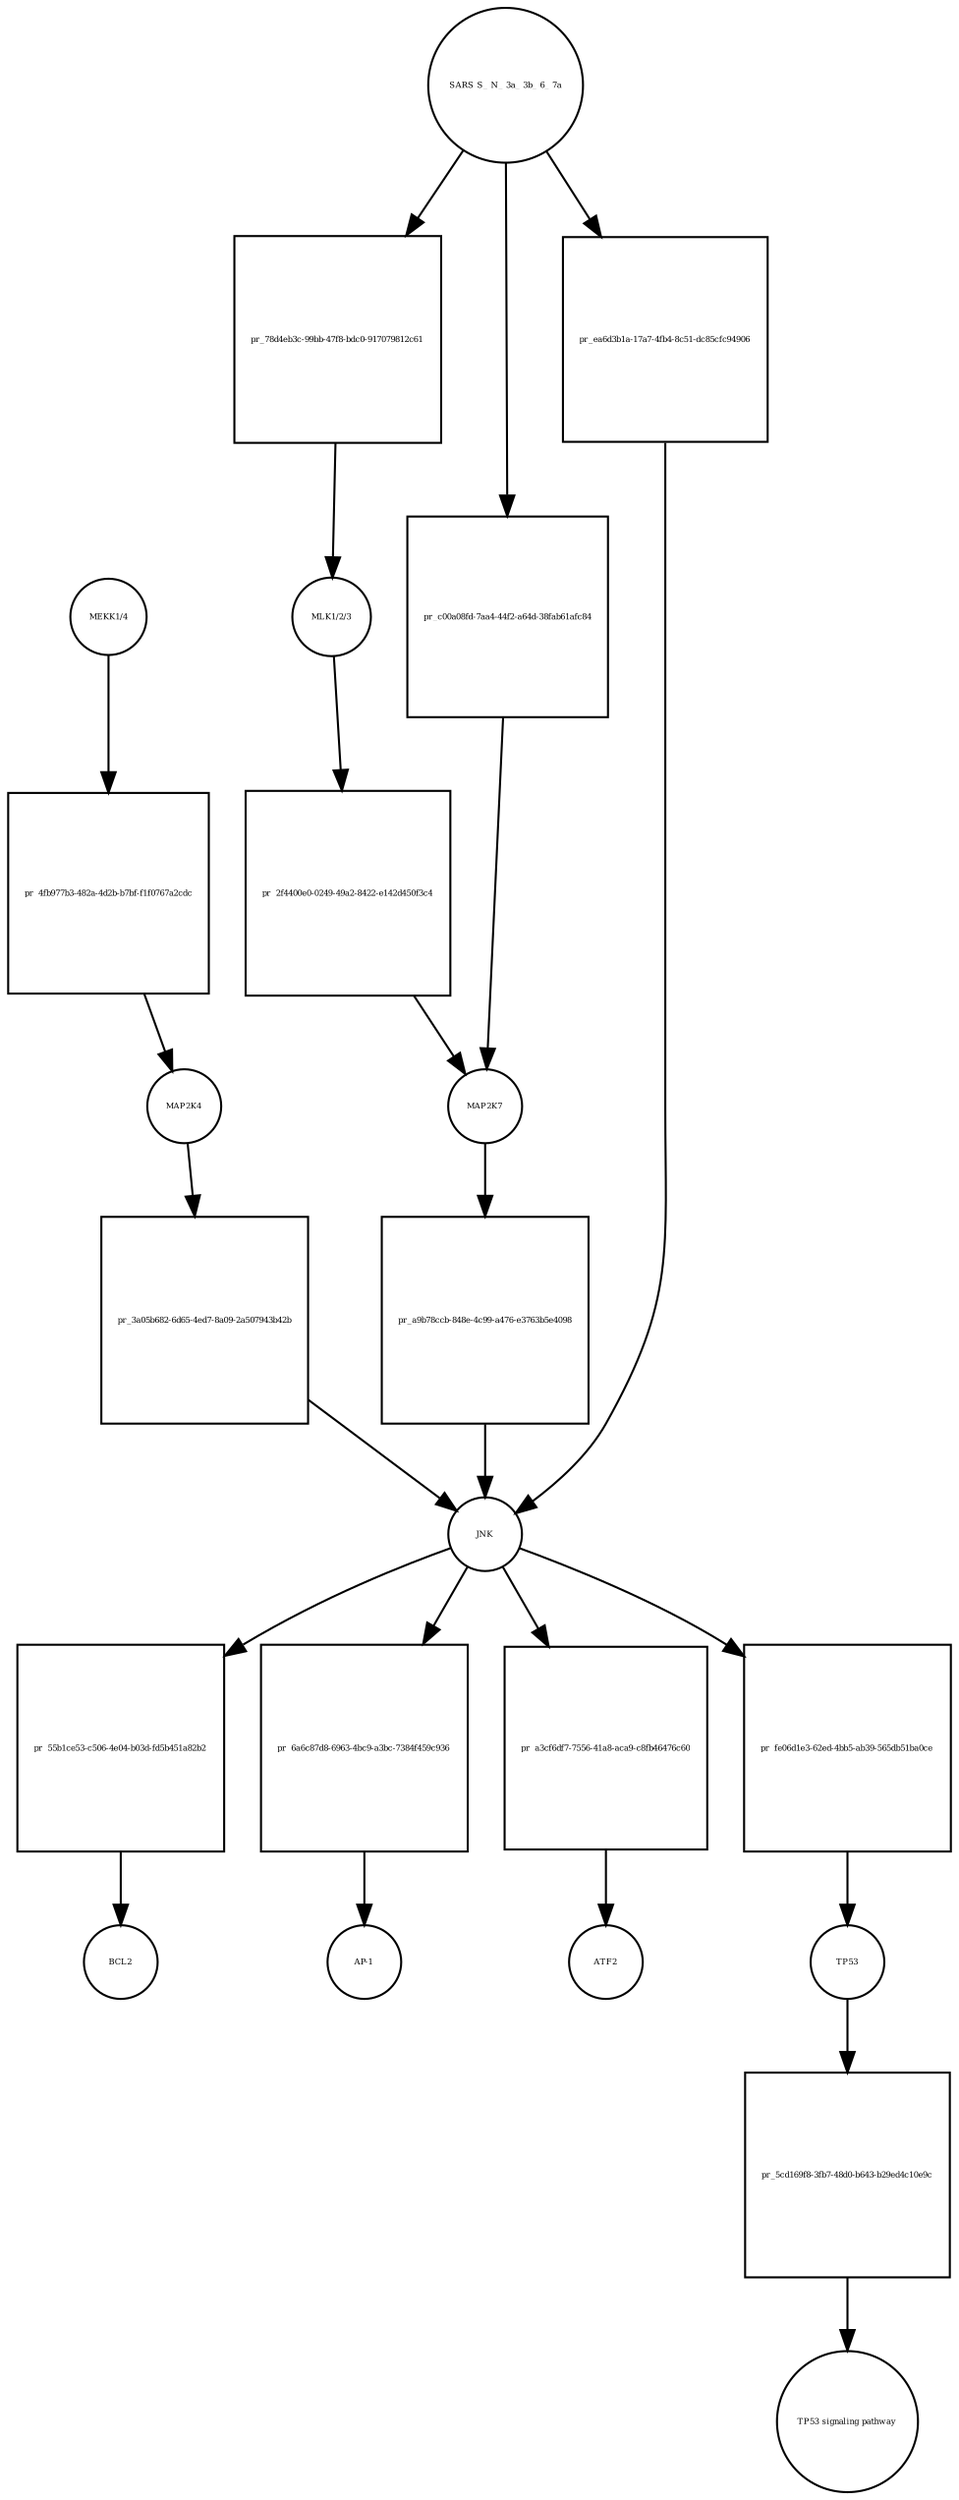 strict digraph  {
"MEKK1/4" [annotation="", bipartite=0, cls=complex, fontsize=4, label="MEKK1/4", shape=circle];
"pr_4fb977b3-482a-4d2b-b7bf-f1f0767a2cdc" [annotation="", bipartite=1, cls=process, fontsize=4, label="pr_4fb977b3-482a-4d2b-b7bf-f1f0767a2cdc", shape=square];
MAP2K4 [annotation=urn_miriam_uniprot_P45985, bipartite=0, cls=macromolecule, fontsize=4, label=MAP2K4, shape=circle];
"MLK1/2/3" [annotation="", bipartite=0, cls=complex, fontsize=4, label="MLK1/2/3", shape=circle];
"pr_2f4400e0-0249-49a2-8422-e142d450f3c4" [annotation="", bipartite=1, cls=process, fontsize=4, label="pr_2f4400e0-0249-49a2-8422-e142d450f3c4", shape=square];
MAP2K7 [annotation=urn_miriam_uniprot_O14733, bipartite=0, cls=macromolecule, fontsize=4, label=MAP2K7, shape=circle];
"pr_3a05b682-6d65-4ed7-8a09-2a507943b42b" [annotation="", bipartite=1, cls=process, fontsize=4, label="pr_3a05b682-6d65-4ed7-8a09-2a507943b42b", shape=square];
JNK [annotation="", bipartite=0, cls=complex, fontsize=4, label=JNK, shape=circle];
"pr_a9b78ccb-848e-4c99-a476-e3763b5e4098" [annotation="", bipartite=1, cls=process, fontsize=4, label="pr_a9b78ccb-848e-4c99-a476-e3763b5e4098", shape=square];
"pr_55b1ce53-c506-4e04-b03d-fd5b451a82b2" [annotation="", bipartite=1, cls=process, fontsize=4, label="pr_55b1ce53-c506-4e04-b03d-fd5b451a82b2", shape=square];
BCL2 [annotation=urn_miriam_uniprot_P10415, bipartite=0, cls=macromolecule, fontsize=4, label=BCL2, shape=circle];
"pr_6a6c87d8-6963-4bc9-a3bc-7384f459c936" [annotation="", bipartite=1, cls=process, fontsize=4, label="pr_6a6c87d8-6963-4bc9-a3bc-7384f459c936", shape=square];
"AP-1" [annotation="", bipartite=0, cls=complex, fontsize=4, label="AP-1", shape=circle];
"SARS S_ N_ 3a_ 3b_ 6_ 7a" [annotation="", bipartite=0, cls=macromolecule, fontsize=4, label="SARS S_ N_ 3a_ 3b_ 6_ 7a", shape=circle];
"pr_78d4eb3c-99bb-47f8-bdc0-917079812c61" [annotation="", bipartite=1, cls=process, fontsize=4, label="pr_78d4eb3c-99bb-47f8-bdc0-917079812c61", shape=square];
"pr_a3cf6df7-7556-41a8-aca9-c8fb46476c60" [annotation="", bipartite=1, cls=process, fontsize=4, label="pr_a3cf6df7-7556-41a8-aca9-c8fb46476c60", shape=square];
ATF2 [annotation=urn_miriam_uniprot_P15336, bipartite=0, cls=macromolecule, fontsize=4, label=ATF2, shape=circle];
"pr_fe06d1e3-62ed-4bb5-ab39-565db51ba0ce" [annotation="", bipartite=1, cls=process, fontsize=4, label="pr_fe06d1e3-62ed-4bb5-ab39-565db51ba0ce", shape=square];
TP53 [annotation=urn_miriam_uniprot_P04637, bipartite=0, cls=macromolecule, fontsize=4, label=TP53, shape=circle];
"pr_5cd169f8-3fb7-48d0-b643-b29ed4c10e9c" [annotation="", bipartite=1, cls=process, fontsize=4, label="pr_5cd169f8-3fb7-48d0-b643-b29ed4c10e9c", shape=square];
"TP53 signaling pathway" [annotation="", bipartite=0, cls="unspecified entity", fontsize=4, label="TP53 signaling pathway", shape=circle];
"pr_c00a08fd-7aa4-44f2-a64d-38fab61afc84" [annotation="", bipartite=1, cls=process, fontsize=4, label="pr_c00a08fd-7aa4-44f2-a64d-38fab61afc84", shape=square];
"pr_ea6d3b1a-17a7-4fb4-8c51-dc85cfc94906" [annotation="", bipartite=1, cls=process, fontsize=4, label="pr_ea6d3b1a-17a7-4fb4-8c51-dc85cfc94906", shape=square];
"MEKK1/4" -> "pr_4fb977b3-482a-4d2b-b7bf-f1f0767a2cdc"  [annotation="", interaction_type=consumption];
"pr_4fb977b3-482a-4d2b-b7bf-f1f0767a2cdc" -> MAP2K4  [annotation="", interaction_type=production];
MAP2K4 -> "pr_3a05b682-6d65-4ed7-8a09-2a507943b42b"  [annotation="", interaction_type=consumption];
"MLK1/2/3" -> "pr_2f4400e0-0249-49a2-8422-e142d450f3c4"  [annotation="", interaction_type=consumption];
"pr_2f4400e0-0249-49a2-8422-e142d450f3c4" -> MAP2K7  [annotation="", interaction_type=production];
MAP2K7 -> "pr_a9b78ccb-848e-4c99-a476-e3763b5e4098"  [annotation="", interaction_type=consumption];
"pr_3a05b682-6d65-4ed7-8a09-2a507943b42b" -> JNK  [annotation="", interaction_type=production];
JNK -> "pr_55b1ce53-c506-4e04-b03d-fd5b451a82b2"  [annotation="", interaction_type=consumption];
JNK -> "pr_6a6c87d8-6963-4bc9-a3bc-7384f459c936"  [annotation="", interaction_type=consumption];
JNK -> "pr_a3cf6df7-7556-41a8-aca9-c8fb46476c60"  [annotation="", interaction_type=consumption];
JNK -> "pr_fe06d1e3-62ed-4bb5-ab39-565db51ba0ce"  [annotation="", interaction_type=consumption];
"pr_a9b78ccb-848e-4c99-a476-e3763b5e4098" -> JNK  [annotation="", interaction_type=production];
"pr_55b1ce53-c506-4e04-b03d-fd5b451a82b2" -> BCL2  [annotation="", interaction_type=production];
"pr_6a6c87d8-6963-4bc9-a3bc-7384f459c936" -> "AP-1"  [annotation="", interaction_type=production];
"SARS S_ N_ 3a_ 3b_ 6_ 7a" -> "pr_78d4eb3c-99bb-47f8-bdc0-917079812c61"  [annotation="", interaction_type=consumption];
"SARS S_ N_ 3a_ 3b_ 6_ 7a" -> "pr_c00a08fd-7aa4-44f2-a64d-38fab61afc84"  [annotation="", interaction_type=consumption];
"SARS S_ N_ 3a_ 3b_ 6_ 7a" -> "pr_ea6d3b1a-17a7-4fb4-8c51-dc85cfc94906"  [annotation="", interaction_type=consumption];
"pr_78d4eb3c-99bb-47f8-bdc0-917079812c61" -> "MLK1/2/3"  [annotation="", interaction_type=production];
"pr_a3cf6df7-7556-41a8-aca9-c8fb46476c60" -> ATF2  [annotation="", interaction_type=production];
"pr_fe06d1e3-62ed-4bb5-ab39-565db51ba0ce" -> TP53  [annotation="", interaction_type=production];
TP53 -> "pr_5cd169f8-3fb7-48d0-b643-b29ed4c10e9c"  [annotation="", interaction_type=consumption];
"pr_5cd169f8-3fb7-48d0-b643-b29ed4c10e9c" -> "TP53 signaling pathway"  [annotation="", interaction_type=production];
"pr_c00a08fd-7aa4-44f2-a64d-38fab61afc84" -> MAP2K7  [annotation="", interaction_type=production];
"pr_ea6d3b1a-17a7-4fb4-8c51-dc85cfc94906" -> JNK  [annotation="", interaction_type=production];
}
